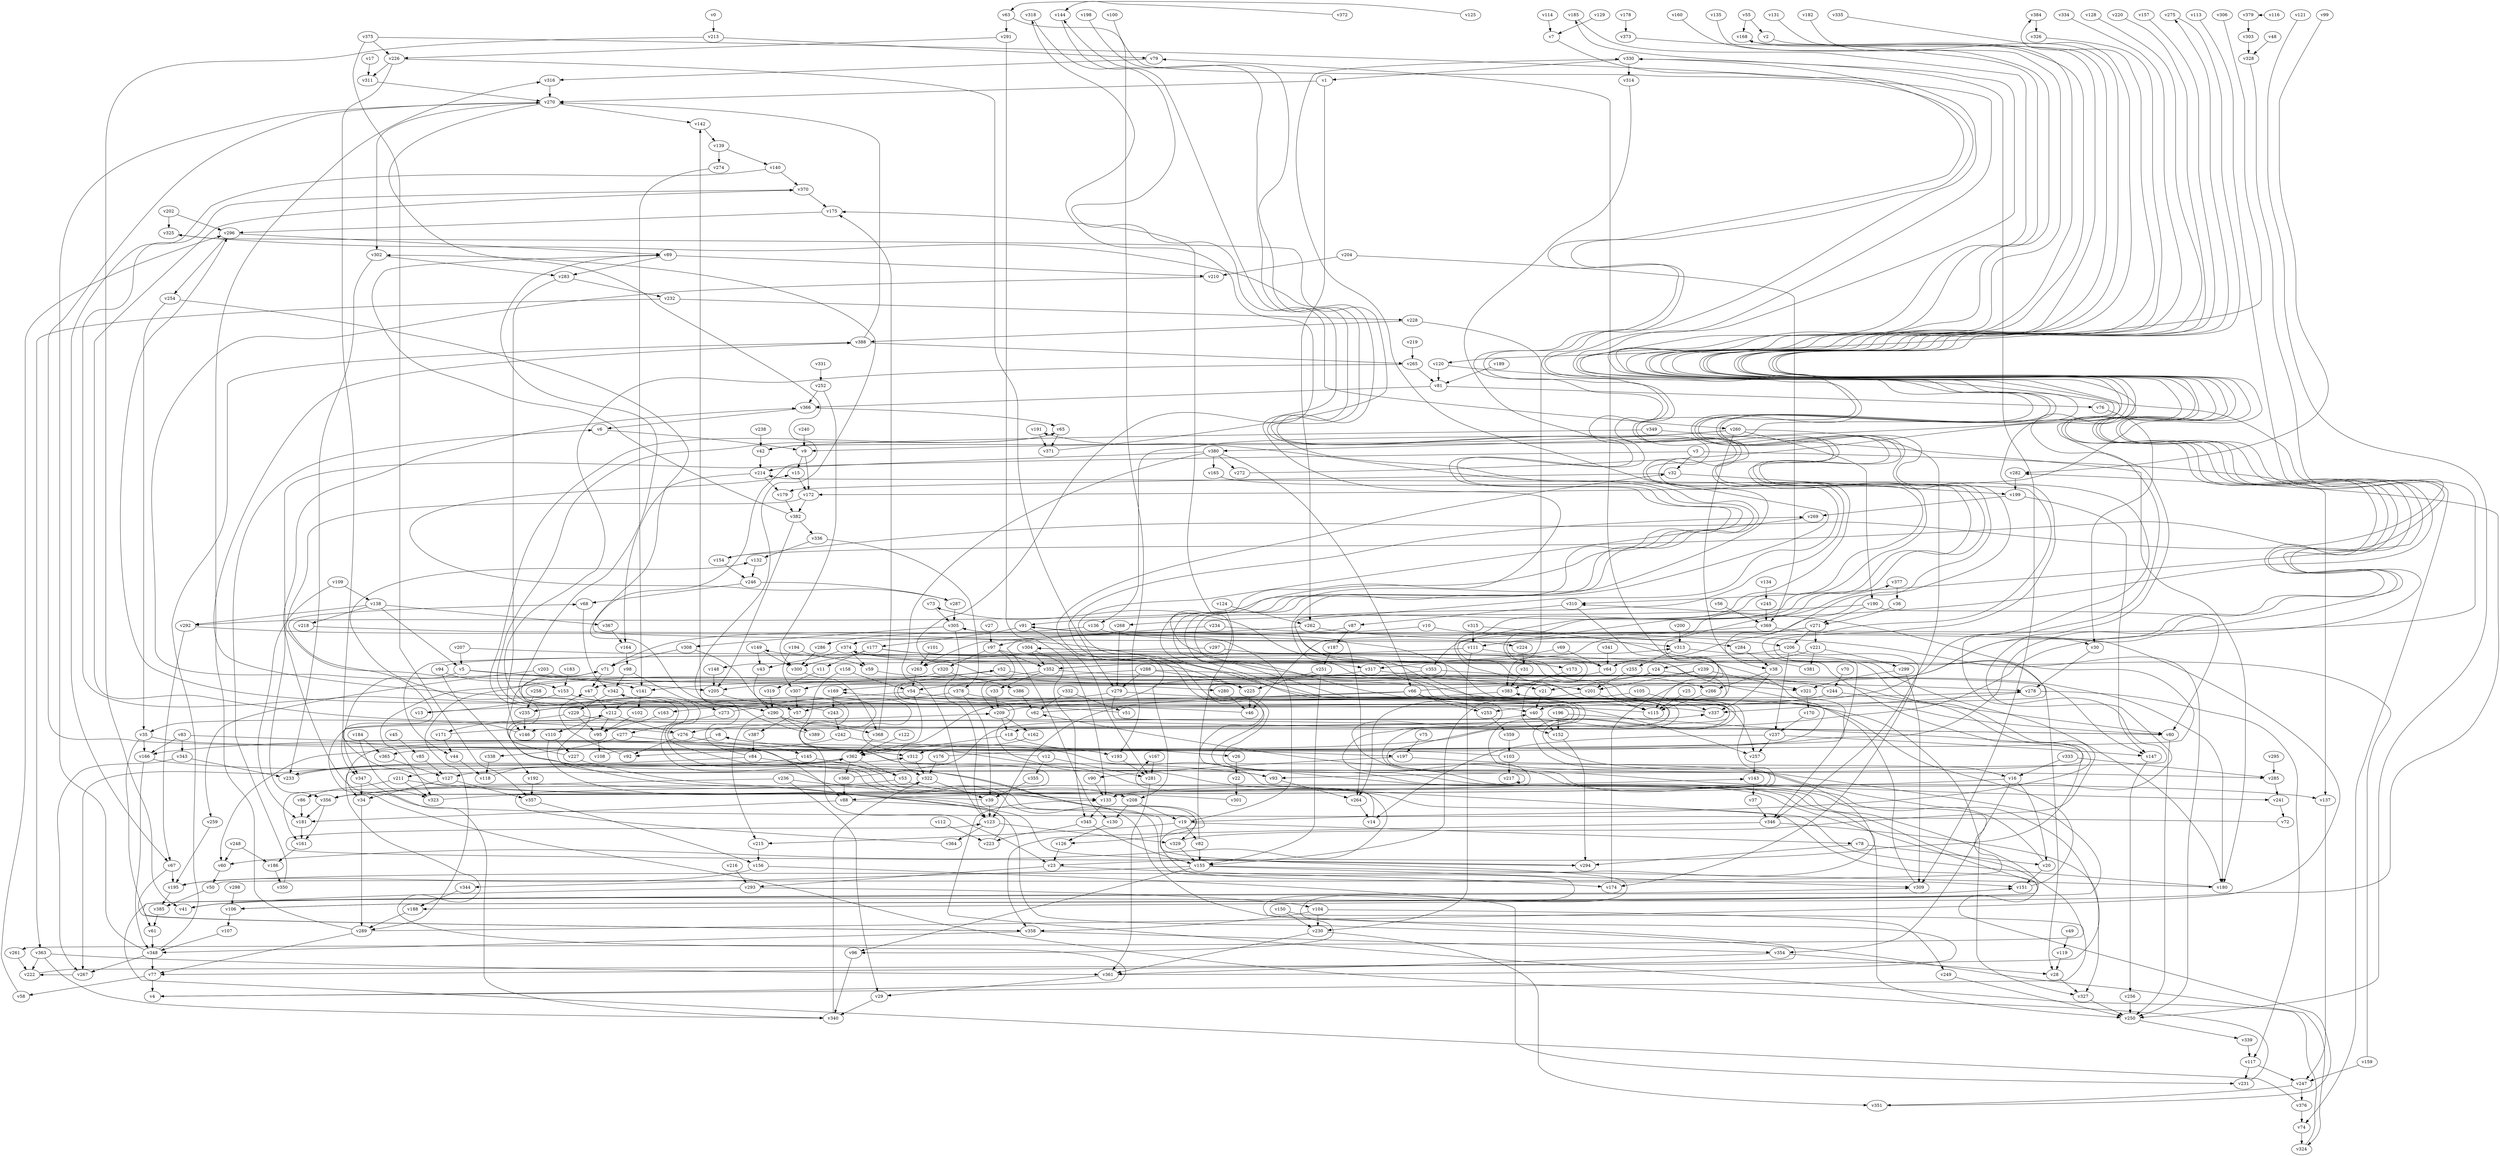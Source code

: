 // Benchmark game 582 - 390 vertices
// time_bound: 18
// targets: v334
digraph G {
    v0 [name="v0", player=1];
    v1 [name="v1", player=1];
    v2 [name="v2", player=1];
    v3 [name="v3", player=1];
    v4 [name="v4", player=0];
    v5 [name="v5", player=1];
    v6 [name="v6", player=0];
    v7 [name="v7", player=1];
    v8 [name="v8", player=0];
    v9 [name="v9", player=1];
    v10 [name="v10", player=0];
    v11 [name="v11", player=1];
    v12 [name="v12", player=0];
    v13 [name="v13", player=0];
    v14 [name="v14", player=0];
    v15 [name="v15", player=0];
    v16 [name="v16", player=0];
    v17 [name="v17", player=1];
    v18 [name="v18", player=1];
    v19 [name="v19", player=1];
    v20 [name="v20", player=1];
    v21 [name="v21", player=1];
    v22 [name="v22", player=0];
    v23 [name="v23", player=0];
    v24 [name="v24", player=0];
    v25 [name="v25", player=1];
    v26 [name="v26", player=0];
    v27 [name="v27", player=1];
    v28 [name="v28", player=1];
    v29 [name="v29", player=1];
    v30 [name="v30", player=1];
    v31 [name="v31", player=0];
    v32 [name="v32", player=0];
    v33 [name="v33", player=0];
    v34 [name="v34", player=0];
    v35 [name="v35", player=1];
    v36 [name="v36", player=1];
    v37 [name="v37", player=0];
    v38 [name="v38", player=1];
    v39 [name="v39", player=1];
    v40 [name="v40", player=0];
    v41 [name="v41", player=0];
    v42 [name="v42", player=1];
    v43 [name="v43", player=0];
    v44 [name="v44", player=0];
    v45 [name="v45", player=1];
    v46 [name="v46", player=0];
    v47 [name="v47", player=0];
    v48 [name="v48", player=1];
    v49 [name="v49", player=0];
    v50 [name="v50", player=1];
    v51 [name="v51", player=0];
    v52 [name="v52", player=1];
    v53 [name="v53", player=0];
    v54 [name="v54", player=1];
    v55 [name="v55", player=1];
    v56 [name="v56", player=0];
    v57 [name="v57", player=0];
    v58 [name="v58", player=1];
    v59 [name="v59", player=1];
    v60 [name="v60", player=0];
    v61 [name="v61", player=0];
    v62 [name="v62", player=0];
    v63 [name="v63", player=1];
    v64 [name="v64", player=1];
    v65 [name="v65", player=0];
    v66 [name="v66", player=0];
    v67 [name="v67", player=1];
    v68 [name="v68", player=1];
    v69 [name="v69", player=1];
    v70 [name="v70", player=0];
    v71 [name="v71", player=0];
    v72 [name="v72", player=1];
    v73 [name="v73", player=0];
    v74 [name="v74", player=1];
    v75 [name="v75", player=1];
    v76 [name="v76", player=1];
    v77 [name="v77", player=1];
    v78 [name="v78", player=0];
    v79 [name="v79", player=1];
    v80 [name="v80", player=0];
    v81 [name="v81", player=0];
    v82 [name="v82", player=0];
    v83 [name="v83", player=1];
    v84 [name="v84", player=1];
    v85 [name="v85", player=1];
    v86 [name="v86", player=0];
    v87 [name="v87", player=0];
    v88 [name="v88", player=0];
    v89 [name="v89", player=1];
    v90 [name="v90", player=1];
    v91 [name="v91", player=0];
    v92 [name="v92", player=1];
    v93 [name="v93", player=1];
    v94 [name="v94", player=0];
    v95 [name="v95", player=0];
    v96 [name="v96", player=0];
    v97 [name="v97", player=0];
    v98 [name="v98", player=1];
    v99 [name="v99", player=1];
    v100 [name="v100", player=1];
    v101 [name="v101", player=1];
    v102 [name="v102", player=0];
    v103 [name="v103", player=1];
    v104 [name="v104", player=0];
    v105 [name="v105", player=0];
    v106 [name="v106", player=1];
    v107 [name="v107", player=1];
    v108 [name="v108", player=0];
    v109 [name="v109", player=0];
    v110 [name="v110", player=0];
    v111 [name="v111", player=1];
    v112 [name="v112", player=0];
    v113 [name="v113", player=0];
    v114 [name="v114", player=1];
    v115 [name="v115", player=0];
    v116 [name="v116", player=0];
    v117 [name="v117", player=0];
    v118 [name="v118", player=0];
    v119 [name="v119", player=0];
    v120 [name="v120", player=0];
    v121 [name="v121", player=1];
    v122 [name="v122", player=1];
    v123 [name="v123", player=1];
    v124 [name="v124", player=1];
    v125 [name="v125", player=1];
    v126 [name="v126", player=1];
    v127 [name="v127", player=1];
    v128 [name="v128", player=1];
    v129 [name="v129", player=0];
    v130 [name="v130", player=1];
    v131 [name="v131", player=1];
    v132 [name="v132", player=0];
    v133 [name="v133", player=0];
    v134 [name="v134", player=0];
    v135 [name="v135", player=1];
    v136 [name="v136", player=0];
    v137 [name="v137", player=1];
    v138 [name="v138", player=1];
    v139 [name="v139", player=1];
    v140 [name="v140", player=0];
    v141 [name="v141", player=1];
    v142 [name="v142", player=0];
    v143 [name="v143", player=1];
    v144 [name="v144", player=0];
    v145 [name="v145", player=1];
    v146 [name="v146", player=1];
    v147 [name="v147", player=0];
    v148 [name="v148", player=0];
    v149 [name="v149", player=1];
    v150 [name="v150", player=0];
    v151 [name="v151", player=1];
    v152 [name="v152", player=0];
    v153 [name="v153", player=1];
    v154 [name="v154", player=1];
    v155 [name="v155", player=1];
    v156 [name="v156", player=1];
    v157 [name="v157", player=0];
    v158 [name="v158", player=0];
    v159 [name="v159", player=1];
    v160 [name="v160", player=0];
    v161 [name="v161", player=1];
    v162 [name="v162", player=1];
    v163 [name="v163", player=1];
    v164 [name="v164", player=1];
    v165 [name="v165", player=1];
    v166 [name="v166", player=0];
    v167 [name="v167", player=0];
    v168 [name="v168", player=0];
    v169 [name="v169", player=1];
    v170 [name="v170", player=0];
    v171 [name="v171", player=1];
    v172 [name="v172", player=0];
    v173 [name="v173", player=0];
    v174 [name="v174", player=1];
    v175 [name="v175", player=0];
    v176 [name="v176", player=0];
    v177 [name="v177", player=0];
    v178 [name="v178", player=0];
    v179 [name="v179", player=1];
    v180 [name="v180", player=0];
    v181 [name="v181", player=0];
    v182 [name="v182", player=1];
    v183 [name="v183", player=0];
    v184 [name="v184", player=1];
    v185 [name="v185", player=1];
    v186 [name="v186", player=0];
    v187 [name="v187", player=0];
    v188 [name="v188", player=1];
    v189 [name="v189", player=0];
    v190 [name="v190", player=1];
    v191 [name="v191", player=1];
    v192 [name="v192", player=0];
    v193 [name="v193", player=0];
    v194 [name="v194", player=0];
    v195 [name="v195", player=1];
    v196 [name="v196", player=1];
    v197 [name="v197", player=1];
    v198 [name="v198", player=1];
    v199 [name="v199", player=1];
    v200 [name="v200", player=1];
    v201 [name="v201", player=1];
    v202 [name="v202", player=0];
    v203 [name="v203", player=0];
    v204 [name="v204", player=1];
    v205 [name="v205", player=1];
    v206 [name="v206", player=0];
    v207 [name="v207", player=0];
    v208 [name="v208", player=0];
    v209 [name="v209", player=0];
    v210 [name="v210", player=0];
    v211 [name="v211", player=1];
    v212 [name="v212", player=0];
    v213 [name="v213", player=1];
    v214 [name="v214", player=0];
    v215 [name="v215", player=1];
    v216 [name="v216", player=1];
    v217 [name="v217", player=0];
    v218 [name="v218", player=0];
    v219 [name="v219", player=0];
    v220 [name="v220", player=1];
    v221 [name="v221", player=1];
    v222 [name="v222", player=1];
    v223 [name="v223", player=1];
    v224 [name="v224", player=0];
    v225 [name="v225", player=0];
    v226 [name="v226", player=1];
    v227 [name="v227", player=0];
    v228 [name="v228", player=0];
    v229 [name="v229", player=0];
    v230 [name="v230", player=1];
    v231 [name="v231", player=0];
    v232 [name="v232", player=1];
    v233 [name="v233", player=1];
    v234 [name="v234", player=0];
    v235 [name="v235", player=0];
    v236 [name="v236", player=1];
    v237 [name="v237", player=0];
    v238 [name="v238", player=0];
    v239 [name="v239", player=0];
    v240 [name="v240", player=1];
    v241 [name="v241", player=0];
    v242 [name="v242", player=1];
    v243 [name="v243", player=0];
    v244 [name="v244", player=0];
    v245 [name="v245", player=0];
    v246 [name="v246", player=0];
    v247 [name="v247", player=0];
    v248 [name="v248", player=0];
    v249 [name="v249", player=0];
    v250 [name="v250", player=0];
    v251 [name="v251", player=0];
    v252 [name="v252", player=1];
    v253 [name="v253", player=1];
    v254 [name="v254", player=1];
    v255 [name="v255", player=1];
    v256 [name="v256", player=0];
    v257 [name="v257", player=1];
    v258 [name="v258", player=0];
    v259 [name="v259", player=1];
    v260 [name="v260", player=1];
    v261 [name="v261", player=0];
    v262 [name="v262", player=0];
    v263 [name="v263", player=1];
    v264 [name="v264", player=0];
    v265 [name="v265", player=0];
    v266 [name="v266", player=1];
    v267 [name="v267", player=1];
    v268 [name="v268", player=1];
    v269 [name="v269", player=1];
    v270 [name="v270", player=1];
    v271 [name="v271", player=1];
    v272 [name="v272", player=0];
    v273 [name="v273", player=1];
    v274 [name="v274", player=0];
    v275 [name="v275", player=0];
    v276 [name="v276", player=0];
    v277 [name="v277", player=0];
    v278 [name="v278", player=0];
    v279 [name="v279", player=0];
    v280 [name="v280", player=0];
    v281 [name="v281", player=1];
    v282 [name="v282", player=0];
    v283 [name="v283", player=1];
    v284 [name="v284", player=0];
    v285 [name="v285", player=0];
    v286 [name="v286", player=0];
    v287 [name="v287", player=0];
    v288 [name="v288", player=1];
    v289 [name="v289", player=0];
    v290 [name="v290", player=0];
    v291 [name="v291", player=0];
    v292 [name="v292", player=0];
    v293 [name="v293", player=0];
    v294 [name="v294", player=1];
    v295 [name="v295", player=1];
    v296 [name="v296", player=1];
    v297 [name="v297", player=1];
    v298 [name="v298", player=1];
    v299 [name="v299", player=0];
    v300 [name="v300", player=0];
    v301 [name="v301", player=1];
    v302 [name="v302", player=0];
    v303 [name="v303", player=1];
    v304 [name="v304", player=0];
    v305 [name="v305", player=1];
    v306 [name="v306", player=0];
    v307 [name="v307", player=1];
    v308 [name="v308", player=1];
    v309 [name="v309", player=0];
    v310 [name="v310", player=1];
    v311 [name="v311", player=0];
    v312 [name="v312", player=0];
    v313 [name="v313", player=1];
    v314 [name="v314", player=0];
    v315 [name="v315", player=0];
    v316 [name="v316", player=0];
    v317 [name="v317", player=1];
    v318 [name="v318", player=1];
    v319 [name="v319", player=0];
    v320 [name="v320", player=0];
    v321 [name="v321", player=1];
    v322 [name="v322", player=0];
    v323 [name="v323", player=0];
    v324 [name="v324", player=1];
    v325 [name="v325", player=1];
    v326 [name="v326", player=0];
    v327 [name="v327", player=1];
    v328 [name="v328", player=0];
    v329 [name="v329", player=1];
    v330 [name="v330", player=0];
    v331 [name="v331", player=1];
    v332 [name="v332", player=1];
    v333 [name="v333", player=0];
    v334 [name="v334", player=1, target=1];
    v335 [name="v335", player=0];
    v336 [name="v336", player=1];
    v337 [name="v337", player=0];
    v338 [name="v338", player=1];
    v339 [name="v339", player=0];
    v340 [name="v340", player=1];
    v341 [name="v341", player=1];
    v342 [name="v342", player=0];
    v343 [name="v343", player=1];
    v344 [name="v344", player=0];
    v345 [name="v345", player=1];
    v346 [name="v346", player=0];
    v347 [name="v347", player=0];
    v348 [name="v348", player=0];
    v349 [name="v349", player=1];
    v350 [name="v350", player=0];
    v351 [name="v351", player=0];
    v352 [name="v352", player=0];
    v353 [name="v353", player=0];
    v354 [name="v354", player=1];
    v355 [name="v355", player=1];
    v356 [name="v356", player=0];
    v357 [name="v357", player=1];
    v358 [name="v358", player=0];
    v359 [name="v359", player=1];
    v360 [name="v360", player=0];
    v361 [name="v361", player=1];
    v362 [name="v362", player=0];
    v363 [name="v363", player=1];
    v364 [name="v364", player=0];
    v365 [name="v365", player=0];
    v366 [name="v366", player=1];
    v367 [name="v367", player=1];
    v368 [name="v368", player=1];
    v369 [name="v369", player=1];
    v370 [name="v370", player=0];
    v371 [name="v371", player=0];
    v372 [name="v372", player=1];
    v373 [name="v373", player=0];
    v374 [name="v374", player=0];
    v375 [name="v375", player=1];
    v376 [name="v376", player=0];
    v377 [name="v377", player=0];
    v378 [name="v378", player=1];
    v379 [name="v379", player=1];
    v380 [name="v380", player=1];
    v381 [name="v381", player=0];
    v382 [name="v382", player=1];
    v383 [name="v383", player=0];
    v384 [name="v384", player=1];
    v385 [name="v385", player=0];
    v386 [name="v386", player=1];
    v387 [name="v387", player=0];
    v388 [name="v388", player=0];
    v389 [name="v389", player=0];

    v0 -> v213;
    v1 -> v262;
    v2 -> v42 [constraint="t < 5"];
    v3 -> v32;
    v4 -> v312 [constraint="t mod 2 == 1"];
    v5 -> v356 [constraint="t >= 3"];
    v6 -> v9;
    v7 -> v356 [constraint="t mod 5 == 1"];
    v8 -> v193;
    v9 -> v172;
    v10 -> v250;
    v11 -> v319;
    v12 -> v209 [constraint="t >= 5"];
    v13 -> v32 [constraint="t < 9"];
    v14 -> v167 [constraint="t >= 2"];
    v15 -> v172;
    v16 -> v88;
    v17 -> v311;
    v18 -> v26;
    v19 -> v215;
    v20 -> v330 [constraint="t mod 2 == 1"];
    v21 -> v40;
    v22 -> v301;
    v23 -> v174;
    v24 -> v21;
    v25 -> v115;
    v26 -> v22;
    v27 -> v97;
    v28 -> v327;
    v29 -> v340;
    v30 -> v278;
    v31 -> v383;
    v32 -> v179;
    v33 -> v209;
    v34 -> v289;
    v35 -> v126 [constraint="t mod 5 == 3"];
    v36 -> v271;
    v37 -> v346;
    v38 -> v337;
    v39 -> v68 [constraint="t mod 2 == 1"];
    v40 -> v152;
    v41 -> v282 [constraint="t >= 3"];
    v42 -> v214;
    v43 -> v60 [constraint="t < 5"];
    v44 -> v118;
    v45 -> v85;
    v46 -> v370 [constraint="t >= 2"];
    v47 -> v212;
    v48 -> v328;
    v49 -> v119;
    v50 -> v62 [constraint="t < 12"];
    v51 -> v296 [constraint="t < 9"];
    v52 -> v21;
    v53 -> v208;
    v54 -> v257;
    v55 -> v168;
    v56 -> v369;
    v57 -> v387;
    v58 -> v296;
    v59 -> v19 [constraint="t < 13"];
    v60 -> v50;
    v61 -> v348;
    v62 -> v374 [constraint="t >= 4"];
    v63 -> v193;
    v64 -> v40 [constraint="t >= 3"];
    v65 -> v77 [constraint="t >= 4"];
    v66 -> v384 [constraint="t mod 4 == 1"];
    v67 -> v358 [constraint="t >= 4"];
    v68 -> v342;
    v69 -> v64;
    v70 -> v244;
    v71 -> v47;
    v72 -> v366 [constraint="t mod 5 == 0"];
    v73 -> v305;
    v74 -> v324;
    v75 -> v197;
    v76 -> v30;
    v77 -> v58;
    v78 -> v20;
    v79 -> v316;
    v80 -> v250;
    v81 -> v366;
    v82 -> v155;
    v83 -> v343;
    v84 -> v142;
    v85 -> v127;
    v86 -> v181;
    v87 -> v286 [constraint="t mod 4 == 2"];
    v88 -> v181;
    v89 -> v210;
    v90 -> v133;
    v91 -> v264;
    v92 -> v47;
    v93 -> v71 [constraint="t mod 5 == 4"];
    v94 -> v313 [constraint="t < 7"];
    v95 -> v108;
    v96 -> v340;
    v97 -> v209;
    v98 -> v342;
    v99 -> v282 [constraint="t mod 4 == 3"];
    v100 -> v166 [constraint="t < 14"];
    v101 -> v263;
    v102 -> v95;
    v103 -> v270 [constraint="t < 10"];
    v104 -> v249;
    v105 -> v264;
    v106 -> v107;
    v107 -> v348;
    v108 -> v310 [constraint="t < 15"];
    v109 -> v181;
    v110 -> v294 [constraint="t mod 5 == 4"];
    v111 -> v64;
    v112 -> v223;
    v113 -> v154 [constraint="t >= 4"];
    v114 -> v7;
    v115 -> v388 [constraint="t >= 3"];
    v116 -> v379 [constraint="t >= 4"];
    v117 -> v231;
    v118 -> v16 [constraint="t < 13"];
    v119 -> v28;
    v120 -> v74 [constraint="t >= 2"];
    v121 -> v250 [constraint="t < 12"];
    v122 -> v362;
    v123 -> v364;
    v124 -> v148 [constraint="t < 5"];
    v125 -> v63 [constraint="t >= 5"];
    v126 -> v23;
    v127 -> v357;
    v128 -> v276 [constraint="t >= 4"];
    v129 -> v7;
    v130 -> v126;
    v131 -> v380 [constraint="t >= 2"];
    v132 -> v246;
    v133 -> v345;
    v134 -> v245;
    v135 -> v64 [constraint="t < 11"];
    v136 -> v71;
    v137 -> v247;
    v138 -> v218;
    v139 -> v274;
    v140 -> v67 [constraint="t < 9"];
    v141 -> v102;
    v142 -> v139;
    v143 -> v37;
    v144 -> v106 [constraint="t mod 4 == 1"];
    v145 -> v127;
    v146 -> v35 [constraint="t >= 2"];
    v147 -> v256;
    v148 -> v205;
    v149 -> v300;
    v150 -> v261 [constraint="t < 11"];
    v151 -> v185 [constraint="t < 6"];
    v152 -> v294;
    v153 -> v13;
    v154 -> v275 [constraint="t < 11"];
    v155 -> v309;
    v156 -> v231;
    v157 -> v91 [constraint="t >= 3"];
    v158 -> v54;
    v159 -> v374 [constraint="t >= 4"];
    v160 -> v23 [constraint="t mod 3 == 2"];
    v161 -> v186;
    v162 -> v312;
    v163 -> v95;
    v164 -> v98;
    v165 -> v40 [constraint="t >= 5"];
    v166 -> v96 [constraint="t >= 4"];
    v167 -> v281;
    v168 -> v180 [constraint="t mod 4 == 2"];
    v169 -> v243;
    v170 -> v237;
    v171 -> v191 [constraint="t mod 5 == 2"];
    v172 -> v321 [constraint="t mod 5 == 3"];
    v173 -> v383;
    v174 -> v79;
    v175 -> v296;
    v176 -> v304 [constraint="t < 7"];
    v177 -> v11;
    v178 -> v373;
    v179 -> v382;
    v180 -> v8 [constraint="t < 6"];
    v181 -> v161;
    v182 -> v211 [constraint="t < 7"];
    v183 -> v153;
    v184 -> v365;
    v185 -> v365 [constraint="t >= 1"];
    v186 -> v350;
    v187 -> v251;
    v188 -> v289;
    v189 -> v81;
    v190 -> v268;
    v191 -> v371;
    v192 -> v357;
    v193 -> v281;
    v194 -> v59;
    v195 -> v269 [constraint="t >= 1"];
    v196 -> v93 [constraint="t < 9"];
    v197 -> v90;
    v198 -> v292 [constraint="t < 12"];
    v199 -> v147;
    v200 -> v313;
    v201 -> v318 [constraint="t mod 3 == 0"];
    v202 -> v325;
    v203 -> v259;
    v204 -> v210;
    v205 -> v57;
    v206 -> v237;
    v207 -> v169 [constraint="t < 8"];
    v208 -> v19;
    v209 -> v278 [constraint="t mod 5 == 4"];
    v210 -> v141 [constraint="t mod 5 == 0"];
    v211 -> v86;
    v212 -> v276;
    v213 -> v41;
    v214 -> v164;
    v215 -> v156;
    v216 -> v293;
    v217 -> v217 [constraint="t mod 3 == 1"];
    v218 -> v106 [constraint="t >= 3"];
    v219 -> v265;
    v220 -> v310 [constraint="t >= 5"];
    v221 -> v381;
    v222 -> v73 [constraint="t < 6"];
    v223 -> v212 [constraint="t mod 3 == 2"];
    v224 -> v31;
    v225 -> v46;
    v226 -> v279;
    v227 -> v324 [constraint="t >= 3"];
    v228 -> v388;
    v229 -> v95;
    v230 -> v361;
    v231 -> v337 [constraint="t < 15"];
    v232 -> v228;
    v233 -> v362;
    v234 -> v263;
    v235 -> v377 [constraint="t < 12"];
    v236 -> v356;
    v237 -> v257;
    v238 -> v42;
    v239 -> v188 [constraint="t mod 4 == 1"];
    v240 -> v9;
    v241 -> v72;
    v242 -> v197;
    v243 -> v342 [constraint="t >= 2"];
    v244 -> v144 [constraint="t mod 5 == 3"];
    v245 -> v369;
    v246 -> v287;
    v247 -> v351;
    v248 -> v60;
    v249 -> v250;
    v250 -> v339;
    v251 -> v225;
    v252 -> v366;
    v253 -> v212 [constraint="t >= 2"];
    v254 -> v313 [constraint="t mod 5 == 3"];
    v255 -> v201;
    v256 -> v250;
    v257 -> v143;
    v258 -> v235;
    v259 -> v195;
    v260 -> v38;
    v261 -> v222;
    v262 -> v130;
    v263 -> v54;
    v264 -> v14;
    v265 -> v151 [constraint="t < 11"];
    v266 -> v115;
    v267 -> v222 [constraint="t mod 2 == 0"];
    v268 -> v279;
    v269 -> v4 [constraint="t >= 1"];
    v270 -> v285 [constraint="t >= 5"];
    v271 -> v353;
    v272 -> v168 [constraint="t < 5"];
    v273 -> v304 [constraint="t >= 1"];
    v274 -> v141;
    v275 -> v172 [constraint="t >= 1"];
    v276 -> v370 [constraint="t >= 5"];
    v277 -> v312;
    v278 -> v117;
    v279 -> v80 [constraint="t mod 3 == 2"];
    v280 -> v46;
    v281 -> v361;
    v282 -> v199;
    v283 -> v232;
    v284 -> v38;
    v285 -> v241;
    v286 -> v300;
    v287 -> v15 [constraint="t mod 2 == 1"];
    v288 -> v279;
    v289 -> v91 [constraint="t < 15"];
    v290 -> v368;
    v291 -> v226;
    v292 -> v146 [constraint="t mod 5 == 1"];
    v293 -> v41;
    v294 -> v123 [constraint="t mod 5 == 4"];
    v295 -> v285;
    v296 -> v254;
    v297 -> v263;
    v298 -> v106;
    v299 -> v309;
    v300 -> v368;
    v301 -> v132 [constraint="t >= 5"];
    v302 -> v283;
    v303 -> v328;
    v304 -> v352;
    v305 -> v308;
    v306 -> v120 [constraint="t mod 2 == 0"];
    v307 -> v57;
    v308 -> v290;
    v309 -> v383;
    v310 -> v115;
    v311 -> v270;
    v312 -> v322;
    v313 -> v255;
    v314 -> v241 [constraint="t >= 1"];
    v315 -> v80 [constraint="t < 7"];
    v316 -> v270;
    v317 -> v278;
    v318 -> v260 [constraint="t mod 3 == 0"];
    v319 -> v290;
    v320 -> v289;
    v321 -> v170;
    v322 -> v161 [constraint="t mod 2 == 1"];
    v323 -> v302 [constraint="t >= 5"];
    v324 -> v133 [constraint="t mod 4 == 0"];
    v325 -> v356 [constraint="t < 6"];
    v326 -> v47 [constraint="t >= 4"];
    v327 -> v250;
    v328 -> v374 [constraint="t < 6"];
    v329 -> v214 [constraint="t mod 4 == 3"];
    v330 -> v1;
    v331 -> v252;
    v332 -> v62;
    v333 -> v16;
    v334 -> v92 [constraint="t mod 2 == 1"];
    v335 -> v133 [constraint="t mod 5 == 3"];
    v336 -> v132;
    v337 -> v169 [constraint="t < 12"];
    v338 -> v118;
    v339 -> v117;
    v340 -> v322;
    v341 -> v64;
    v342 -> v229;
    v343 -> v233;
    v344 -> v188;
    v345 -> v223;
    v346 -> v327;
    v347 -> v340;
    v348 -> v267;
    v349 -> v180;
    v350 -> v6;
    v351 -> v52 [constraint="t < 8"];
    v352 -> v141;
    v353 -> v149 [constraint="t mod 2 == 1"];
    v354 -> v361;
    v355 -> v39;
    v356 -> v181 [constraint="t >= 3"];
    v357 -> v156;
    v358 -> v309 [constraint="t >= 2"];
    v359 -> v103;
    v360 -> v40 [constraint="t mod 5 == 2"];
    v361 -> v65 [constraint="t mod 3 == 1"];
    v362 -> v233;
    v363 -> v222;
    v364 -> v143 [constraint="t < 13"];
    v365 -> v127;
    v366 -> v65;
    v367 -> v164;
    v368 -> v175;
    v369 -> v111;
    v370 -> v175;
    v371 -> v325 [constraint="t >= 4"];
    v372 -> v144 [constraint="t mod 5 == 0"];
    v373 -> v352 [constraint="t < 10"];
    v374 -> v59;
    v375 -> v18 [constraint="t >= 4"];
    v376 -> v151 [constraint="t >= 1"];
    v377 -> v36;
    v378 -> v57;
    v379 -> v303;
    v380 -> v66;
    v381 -> v330 [constraint="t >= 4"];
    v382 -> v89 [constraint="t >= 4"];
    v383 -> v322;
    v384 -> v326;
    v385 -> v61;
    v386 -> v62;
    v387 -> v84;
    v388 -> v270;
    v389 -> v89 [constraint="t mod 3 == 0"];
    v276 -> v92;
    v360 -> v88;
    v150 -> v230;
    v279 -> v257;
    v88 -> v329;
    v145 -> v53;
    v382 -> v205;
    v382 -> v336;
    v66 -> v123;
    v159 -> v247;
    v354 -> v28;
    v271 -> v46;
    v234 -> v206;
    v212 -> v95;
    v16 -> v354;
    v94 -> v192;
    v313 -> v346;
    v203 -> v280;
    v177 -> v225;
    v66 -> v115;
    v242 -> v60;
    v81 -> v76;
    v9 -> v15;
    v39 -> v123;
    v32 -> v199;
    v201 -> v155;
    v207 -> v5;
    v209 -> v162;
    v177 -> v173;
    v229 -> v80;
    v374 -> v43;
    v19 -> v305;
    v77 -> v4;
    v97 -> v320;
    v236 -> v29;
    v320 -> v386;
    v293 -> v104;
    v67 -> v195;
    v289 -> v316;
    v333 -> v285;
    v290 -> v389;
    v139 -> v140;
    v16 -> v20;
    v348 -> v270;
    v12 -> v281;
    v204 -> v369;
    v388 -> v265;
    v304 -> v345;
    v208 -> v130;
    v374 -> v317;
    v69 -> v317;
    v19 -> v78;
    v292 -> v67;
    v190 -> v80;
    v271 -> v221;
    v352 -> v201;
    v348 -> v77;
    v158 -> v23;
    v247 -> v376;
    v214 -> v179;
    v270 -> v142;
    v97 -> v352;
    v105 -> v337;
    v197 -> v250;
    v302 -> v233;
    v336 -> v378;
    v358 -> v348;
    v83 -> v166;
    v124 -> v262;
    v83 -> v88;
    v156 -> v195;
    v375 -> v226;
    v166 -> v348;
    v213 -> v79;
    v138 -> v292;
    v221 -> v299;
    v243 -> v242;
    v154 -> v246;
    v288 -> v147;
    v380 -> v272;
    v140 -> v370;
    v35 -> v166;
    v378 -> v39;
    v358 -> v354;
    v315 -> v111;
    v66 -> v253;
    v120 -> v81;
    v283 -> v146;
    v330 -> v314;
    v252 -> v300;
    v91 -> v281;
    v127 -> v34;
    v343 -> v267;
    v366 -> v6;
    v194 -> v307;
    v201 -> v115;
    v276 -> v145;
    v177 -> v300;
    v228 -> v383;
    v362 -> v53;
    v291 -> v133;
    v209 -> v18;
    v153 -> v290;
    v380 -> v214;
    v221 -> v24;
    v202 -> v296;
    v361 -> v29;
    v98 -> v273;
    v363 -> v340;
    v308 -> v71;
    v236 -> v137;
    v288 -> v225;
    v155 -> v96;
    v251 -> v155;
    v103 -> v217;
    v362 -> v360;
    v212 -> v110;
    v299 -> v321;
    v317 -> v205;
    v260 -> v346;
    v279 -> v235;
    v155 -> v180;
    v211 -> v133;
    v332 -> v51;
    v277 -> v338;
    v171 -> v44;
    v322 -> v39;
    v227 -> v71;
    v91 -> v177;
    v345 -> v155;
    v235 -> v146;
    v330 -> v309;
    v8 -> v34;
    v23 -> v293;
    v3 -> v137;
    v376 -> v74;
    v93 -> v264;
    v50 -> v385;
    v289 -> v77;
    v172 -> v382;
    v38 -> v266;
    v211 -> v323;
    v239 -> v201;
    v226 -> v347;
    v190 -> v271;
    v19 -> v82;
    v54 -> v362;
    v237 -> v14;
    v195 -> v385;
    v63 -> v291;
    v104 -> v358;
    v260 -> v136;
    v104 -> v230;
    v24 -> v180;
    v329 -> v155;
    v232 -> v363;
    v78 -> v294;
    v287 -> v305;
    v84 -> v267;
    v136 -> v224;
    v5 -> v205;
    v94 -> v153;
    v196 -> v152;
    v348 -> v388;
    v244 -> v253;
    v265 -> v81;
    v24 -> v307;
    v260 -> v9;
    v138 -> v5;
    v352 -> v33;
    v3 -> v356;
    v138 -> v367;
    v288 -> v54;
    v380 -> v123;
    v290 -> v215;
    v378 -> v327;
    v206 -> v352;
    v18 -> v362;
    v5 -> v347;
    v310 -> v87;
    v347 -> v34;
    v356 -> v161;
    v65 -> v371;
    v84 -> v93;
    v66 -> v235;
    v12 -> v355;
    v305 -> v123;
    v87 -> v187;
    v176 -> v322;
    v199 -> v269;
    v20 -> v151;
    v149 -> v43;
    v237 -> v147;
    v254 -> v35;
    v89 -> v283;
    v353 -> v208;
    v226 -> v311;
    v363 -> v361;
    v230 -> v351;
    v380 -> v165;
    v246 -> v68;
    v248 -> v186;
    v97 -> v28;
    v110 -> v227;
    v54 -> v163;
    v244 -> v80;
    v155 -> v344;
    v368 -> v362;
    v270 -> v302;
    v123 -> v329;
    v53 -> v356;
    v229 -> v171;
    v253 -> v359;
    v184 -> v323;
    v206 -> v174;
    v278 -> v337;
    v346 -> v358;
    v10 -> v97;
    v35 -> v61;
    v111 -> v230;
    v273 -> v277;
    v82 -> v175;
    v117 -> v247;
    v1 -> v270;
    v369 -> v30;
    v296 -> v89;
    v271 -> v206;
    v52 -> v323;
    v111 -> v44;
    v349 -> v42;
    v239 -> v321;
    v260 -> v190;
    v55 -> v2;
    v109 -> v138;
    v297 -> v152;
    v262 -> v284;
    v353 -> v266;
    v375 -> v357;
}
